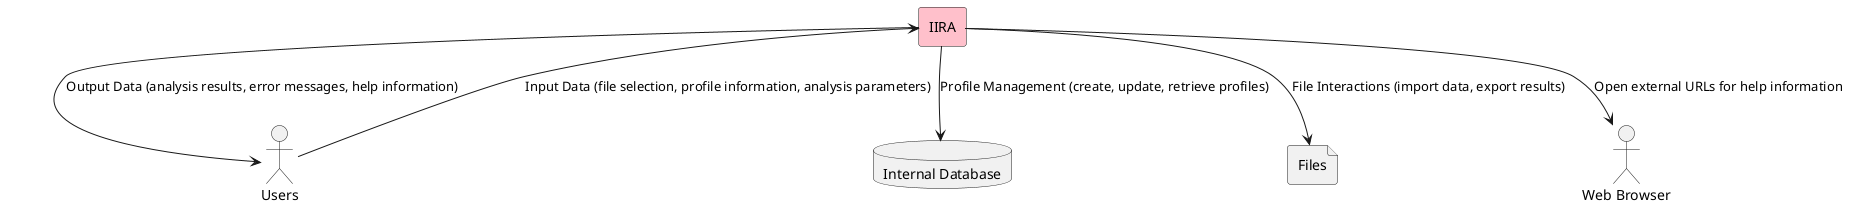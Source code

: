 
@startuml
' System Context Diagram for IIRA

' Define the system (Process Name) as the central element
rectangle "IIRA" as IIRA #pink

' Define the external entities
actor "Users" as Users
database "Internal Database" as Database
file "Files" as Files
actor "Web Browser" as WebBrowser

' Define the primary data flows
Users --> IIRA : Input Data (file selection, profile information, analysis parameters)
IIRA --> Users : Output Data (analysis results, error messages, help information)
IIRA --> Database : Profile Management (create, update, retrieve profiles)
IIRA --> Files : File Interactions (import data, export results)
IIRA --> WebBrowser : Open external URLs for help information

@enduml
